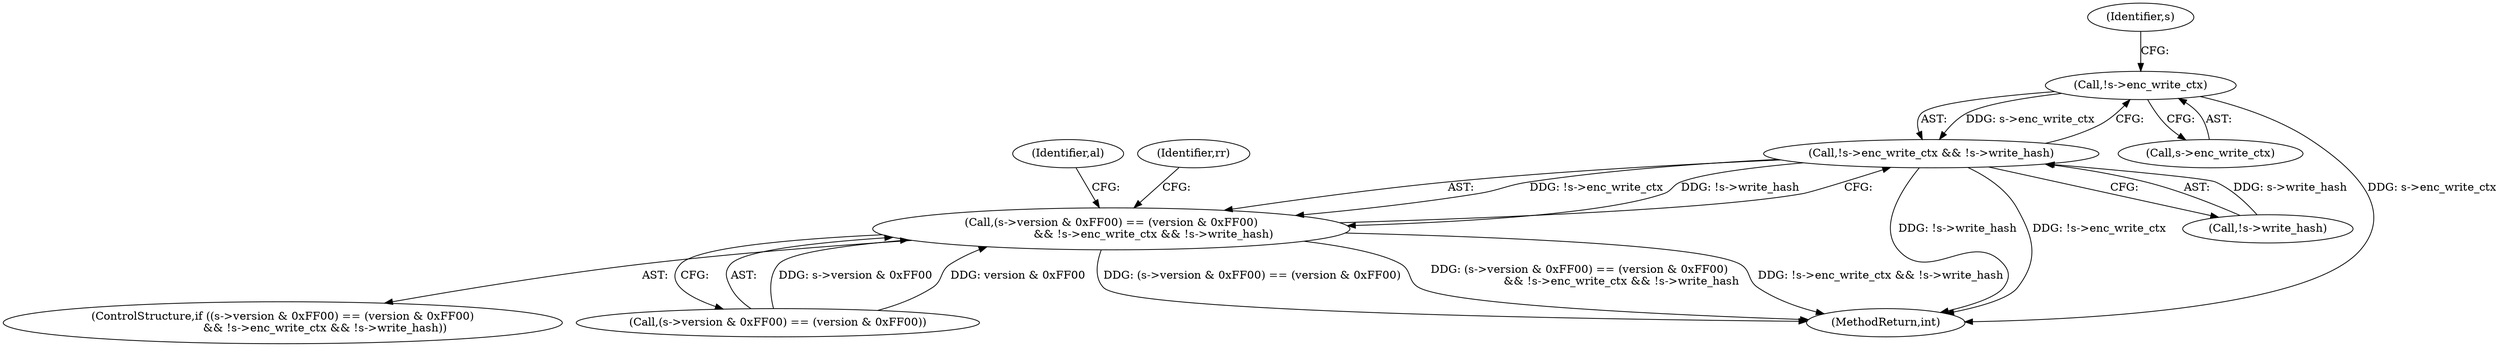 digraph "0_openssl_4ad93618d26a3ea23d36ad5498ff4f59eff3a4d2_1@API" {
"1000419" [label="(Call,!s->enc_write_ctx)"];
"1000418" [label="(Call,!s->enc_write_ctx && !s->write_hash)"];
"1000408" [label="(Call,(s->version & 0xFF00) == (version & 0xFF00)\n                        && !s->enc_write_ctx && !s->write_hash)"];
"1000444" [label="(Identifier,al)"];
"1000420" [label="(Call,s->enc_write_ctx)"];
"1000407" [label="(ControlStructure,if ((s->version & 0xFF00) == (version & 0xFF00)\n                        && !s->enc_write_ctx && !s->write_hash))"];
"1000409" [label="(Call,(s->version & 0xFF00) == (version & 0xFF00))"];
"1000431" [label="(Identifier,rr)"];
"1000425" [label="(Identifier,s)"];
"1001197" [label="(MethodReturn,int)"];
"1000419" [label="(Call,!s->enc_write_ctx)"];
"1000423" [label="(Call,!s->write_hash)"];
"1000408" [label="(Call,(s->version & 0xFF00) == (version & 0xFF00)\n                        && !s->enc_write_ctx && !s->write_hash)"];
"1000418" [label="(Call,!s->enc_write_ctx && !s->write_hash)"];
"1000419" -> "1000418"  [label="AST: "];
"1000419" -> "1000420"  [label="CFG: "];
"1000420" -> "1000419"  [label="AST: "];
"1000425" -> "1000419"  [label="CFG: "];
"1000418" -> "1000419"  [label="CFG: "];
"1000419" -> "1001197"  [label="DDG: s->enc_write_ctx"];
"1000419" -> "1000418"  [label="DDG: s->enc_write_ctx"];
"1000418" -> "1000408"  [label="AST: "];
"1000418" -> "1000423"  [label="CFG: "];
"1000423" -> "1000418"  [label="AST: "];
"1000408" -> "1000418"  [label="CFG: "];
"1000418" -> "1001197"  [label="DDG: !s->write_hash"];
"1000418" -> "1001197"  [label="DDG: !s->enc_write_ctx"];
"1000418" -> "1000408"  [label="DDG: !s->enc_write_ctx"];
"1000418" -> "1000408"  [label="DDG: !s->write_hash"];
"1000423" -> "1000418"  [label="DDG: s->write_hash"];
"1000408" -> "1000407"  [label="AST: "];
"1000408" -> "1000409"  [label="CFG: "];
"1000409" -> "1000408"  [label="AST: "];
"1000431" -> "1000408"  [label="CFG: "];
"1000444" -> "1000408"  [label="CFG: "];
"1000408" -> "1001197"  [label="DDG: (s->version & 0xFF00) == (version & 0xFF00)"];
"1000408" -> "1001197"  [label="DDG: (s->version & 0xFF00) == (version & 0xFF00)\n                        && !s->enc_write_ctx && !s->write_hash"];
"1000408" -> "1001197"  [label="DDG: !s->enc_write_ctx && !s->write_hash"];
"1000409" -> "1000408"  [label="DDG: s->version & 0xFF00"];
"1000409" -> "1000408"  [label="DDG: version & 0xFF00"];
}
